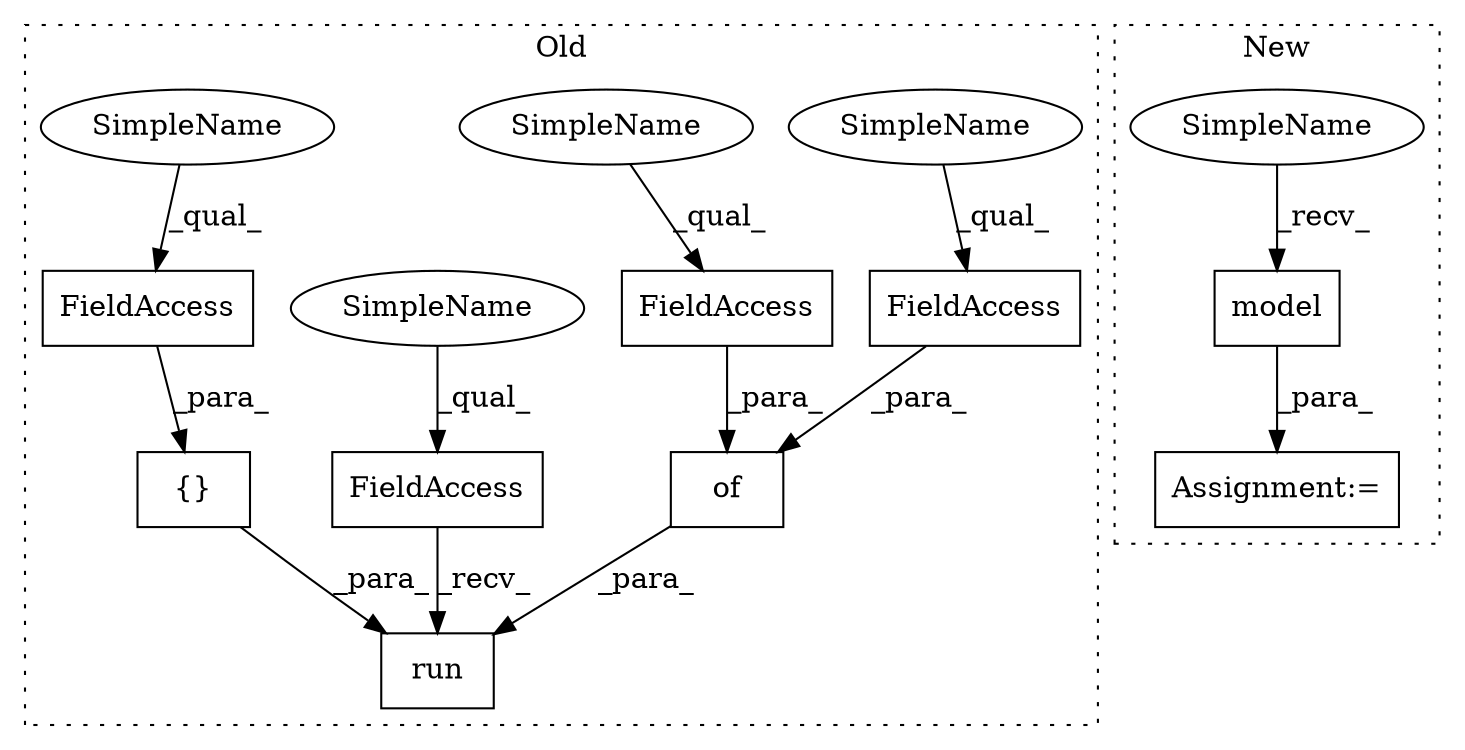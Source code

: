 digraph G {
subgraph cluster0 {
1 [label="of" a="32" s="2120,2182" l="3,1" shape="box"];
4 [label="run" a="32" s="2076,2183" l="4,1" shape="box"];
5 [label="FieldAccess" a="22" s="2066" l="9" shape="box"];
6 [label="FieldAccess" a="22" s="2104" l="10" shape="box"];
7 [label="FieldAccess" a="22" s="2163" l="13" shape="box"];
8 [label="FieldAccess" a="22" s="2123" l="6" shape="box"];
9 [label="{}" a="4" s="2089,2114" l="1,1" shape="box"];
10 [label="SimpleName" a="42" s="2123" l="4" shape="ellipse"];
11 [label="SimpleName" a="42" s="2066" l="4" shape="ellipse"];
12 [label="SimpleName" a="42" s="2163" l="4" shape="ellipse"];
13 [label="SimpleName" a="42" s="2104" l="4" shape="ellipse"];
label = "Old";
style="dotted";
}
subgraph cluster1 {
2 [label="model" a="32" s="1731,1749" l="6,1" shape="box"];
3 [label="Assignment:=" a="7" s="1772" l="1" shape="box"];
14 [label="SimpleName" a="42" s="1726" l="4" shape="ellipse"];
label = "New";
style="dotted";
}
1 -> 4 [label="_para_"];
2 -> 3 [label="_para_"];
5 -> 4 [label="_recv_"];
6 -> 9 [label="_para_"];
7 -> 1 [label="_para_"];
8 -> 1 [label="_para_"];
9 -> 4 [label="_para_"];
10 -> 8 [label="_qual_"];
11 -> 5 [label="_qual_"];
12 -> 7 [label="_qual_"];
13 -> 6 [label="_qual_"];
14 -> 2 [label="_recv_"];
}